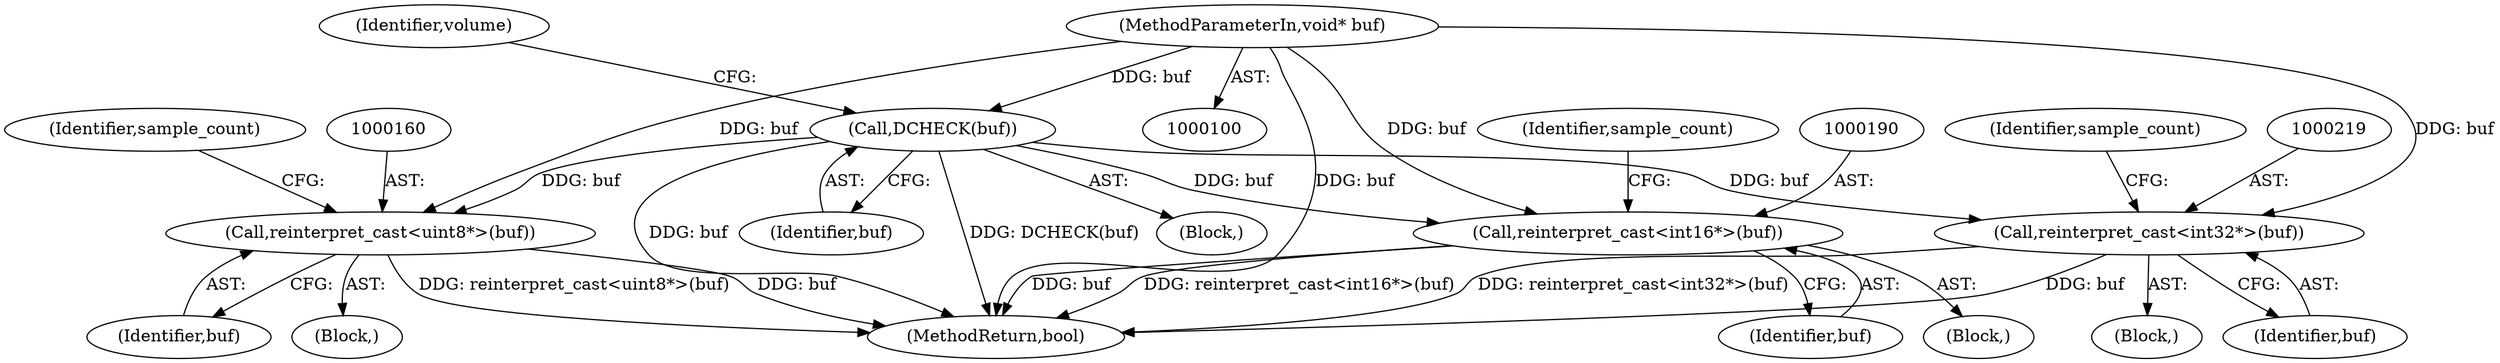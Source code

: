digraph "0_Chrome_cfcce91cfc1a14a91a672ad0f052b86a5c1768a3_1@pointer" {
"1000107" [label="(Call,DCHECK(buf))"];
"1000101" [label="(MethodParameterIn,void* buf)"];
"1000159" [label="(Call,reinterpret_cast<uint8*>(buf))"];
"1000189" [label="(Call,reinterpret_cast<int16*>(buf))"];
"1000218" [label="(Call,reinterpret_cast<int32*>(buf))"];
"1000161" [label="(Identifier,buf)"];
"1000220" [label="(Identifier,buf)"];
"1000218" [label="(Call,reinterpret_cast<int32*>(buf))"];
"1000230" [label="(MethodReturn,bool)"];
"1000159" [label="(Call,reinterpret_cast<uint8*>(buf))"];
"1000191" [label="(Identifier,buf)"];
"1000217" [label="(Block,)"];
"1000108" [label="(Identifier,buf)"];
"1000189" [label="(Call,reinterpret_cast<int16*>(buf))"];
"1000107" [label="(Call,DCHECK(buf))"];
"1000106" [label="(Block,)"];
"1000112" [label="(Identifier,volume)"];
"1000101" [label="(MethodParameterIn,void* buf)"];
"1000158" [label="(Block,)"];
"1000163" [label="(Identifier,sample_count)"];
"1000188" [label="(Block,)"];
"1000193" [label="(Identifier,sample_count)"];
"1000222" [label="(Identifier,sample_count)"];
"1000107" -> "1000106"  [label="AST: "];
"1000107" -> "1000108"  [label="CFG: "];
"1000108" -> "1000107"  [label="AST: "];
"1000112" -> "1000107"  [label="CFG: "];
"1000107" -> "1000230"  [label="DDG: buf"];
"1000107" -> "1000230"  [label="DDG: DCHECK(buf)"];
"1000101" -> "1000107"  [label="DDG: buf"];
"1000107" -> "1000159"  [label="DDG: buf"];
"1000107" -> "1000189"  [label="DDG: buf"];
"1000107" -> "1000218"  [label="DDG: buf"];
"1000101" -> "1000100"  [label="AST: "];
"1000101" -> "1000230"  [label="DDG: buf"];
"1000101" -> "1000159"  [label="DDG: buf"];
"1000101" -> "1000189"  [label="DDG: buf"];
"1000101" -> "1000218"  [label="DDG: buf"];
"1000159" -> "1000158"  [label="AST: "];
"1000159" -> "1000161"  [label="CFG: "];
"1000160" -> "1000159"  [label="AST: "];
"1000161" -> "1000159"  [label="AST: "];
"1000163" -> "1000159"  [label="CFG: "];
"1000159" -> "1000230"  [label="DDG: reinterpret_cast<uint8*>(buf)"];
"1000159" -> "1000230"  [label="DDG: buf"];
"1000189" -> "1000188"  [label="AST: "];
"1000189" -> "1000191"  [label="CFG: "];
"1000190" -> "1000189"  [label="AST: "];
"1000191" -> "1000189"  [label="AST: "];
"1000193" -> "1000189"  [label="CFG: "];
"1000189" -> "1000230"  [label="DDG: reinterpret_cast<int16*>(buf)"];
"1000189" -> "1000230"  [label="DDG: buf"];
"1000218" -> "1000217"  [label="AST: "];
"1000218" -> "1000220"  [label="CFG: "];
"1000219" -> "1000218"  [label="AST: "];
"1000220" -> "1000218"  [label="AST: "];
"1000222" -> "1000218"  [label="CFG: "];
"1000218" -> "1000230"  [label="DDG: reinterpret_cast<int32*>(buf)"];
"1000218" -> "1000230"  [label="DDG: buf"];
}
